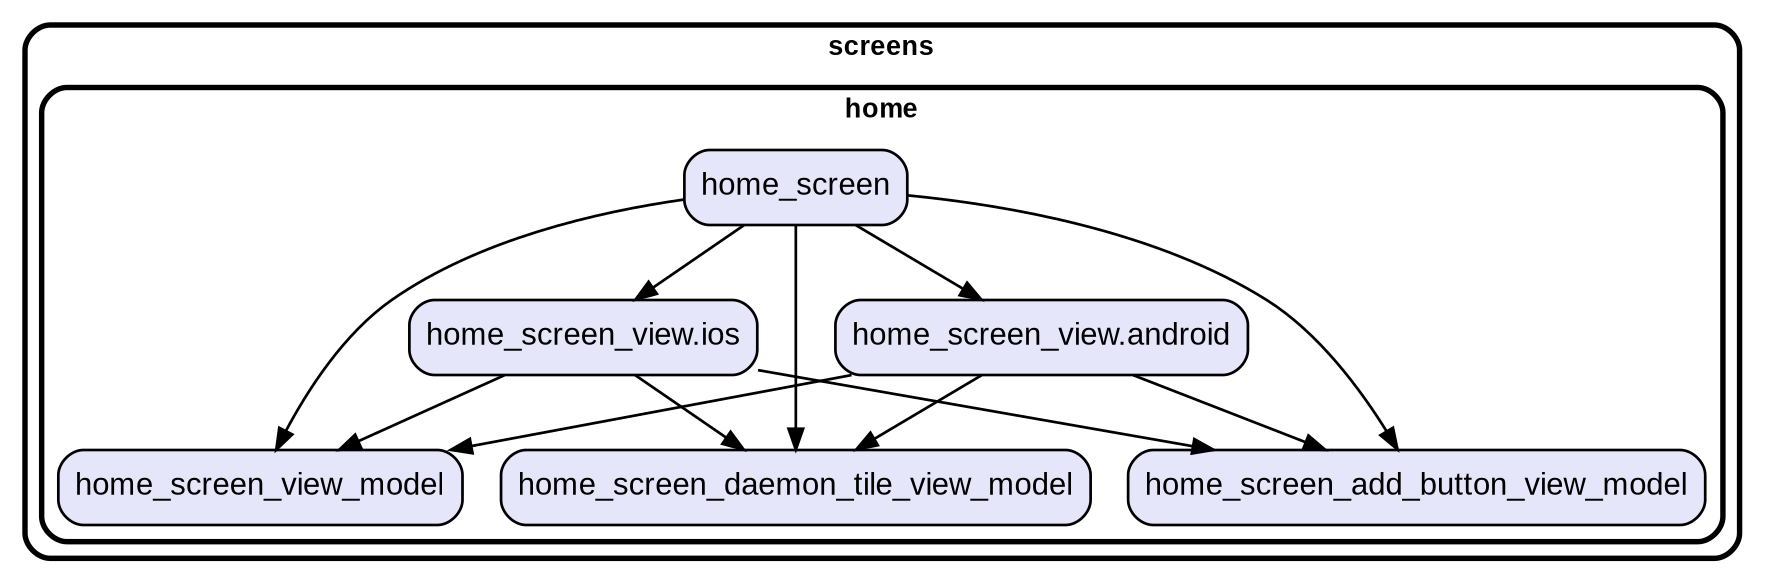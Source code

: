 digraph "" {
  graph [style=rounded fontname="Arial Black" fontsize=13 penwidth=2.6];
  node [shape=rect style="filled,rounded" fontname=Arial fontsize=15 fillcolor=Lavender penwidth=1.3];
  edge [penwidth=1.3];
  "/home/home_screen_add_button_view_model.dart" [label="home_screen_add_button_view_model"];
  "/home/home_screen_view.android.dart" [label="home_screen_view.android"];
  "/home/home_screen_view.ios.dart" [label="home_screen_view.ios"];
  "/home/home_screen_daemon_tile_view_model.dart" [label="home_screen_daemon_tile_view_model"];
  "/home/home_screen_view_model.dart" [label="home_screen_view_model"];
  "/home/home_screen.dart" [label="home_screen"];
  subgraph "cluster~" {
    label="screens";
    subgraph "cluster~/home" {
      label="home";
      "/home/home_screen_add_button_view_model.dart";
      "/home/home_screen_view.android.dart";
      "/home/home_screen_view.ios.dart";
      "/home/home_screen_daemon_tile_view_model.dart";
      "/home/home_screen_view_model.dart";
      "/home/home_screen.dart";
    }
  }
  "/home/home_screen_view.android.dart" -> "/home/home_screen_add_button_view_model.dart";
  "/home/home_screen_view.android.dart" -> "/home/home_screen_daemon_tile_view_model.dart";
  "/home/home_screen_view.android.dart" -> "/home/home_screen_view_model.dart";
  "/home/home_screen_view.ios.dart" -> "/home/home_screen_add_button_view_model.dart";
  "/home/home_screen_view.ios.dart" -> "/home/home_screen_daemon_tile_view_model.dart";
  "/home/home_screen_view.ios.dart" -> "/home/home_screen_view_model.dart";
  "/home/home_screen.dart" -> "/home/home_screen_add_button_view_model.dart";
  "/home/home_screen.dart" -> "/home/home_screen_daemon_tile_view_model.dart";
  "/home/home_screen.dart" -> "/home/home_screen_view.android.dart";
  "/home/home_screen.dart" -> "/home/home_screen_view.ios.dart";
  "/home/home_screen.dart" -> "/home/home_screen_view_model.dart";
}
